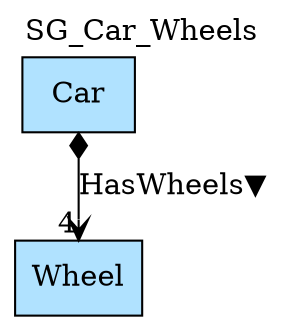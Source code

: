 digraph {graph[label=SG_Car_Wheels,labelloc=tl,labelfontsize=12];
"Car"[shape=record,fillcolor=lightskyblue1,style = filled,label="Car"];
"Wheel"[shape=record,fillcolor=lightskyblue1,style = filled,label="Wheel"];

"Car"->"Wheel"[label="HasWheels▼",arrowhead=vee,arrowtail=diamond,dir=both,headlabel="4"];
}